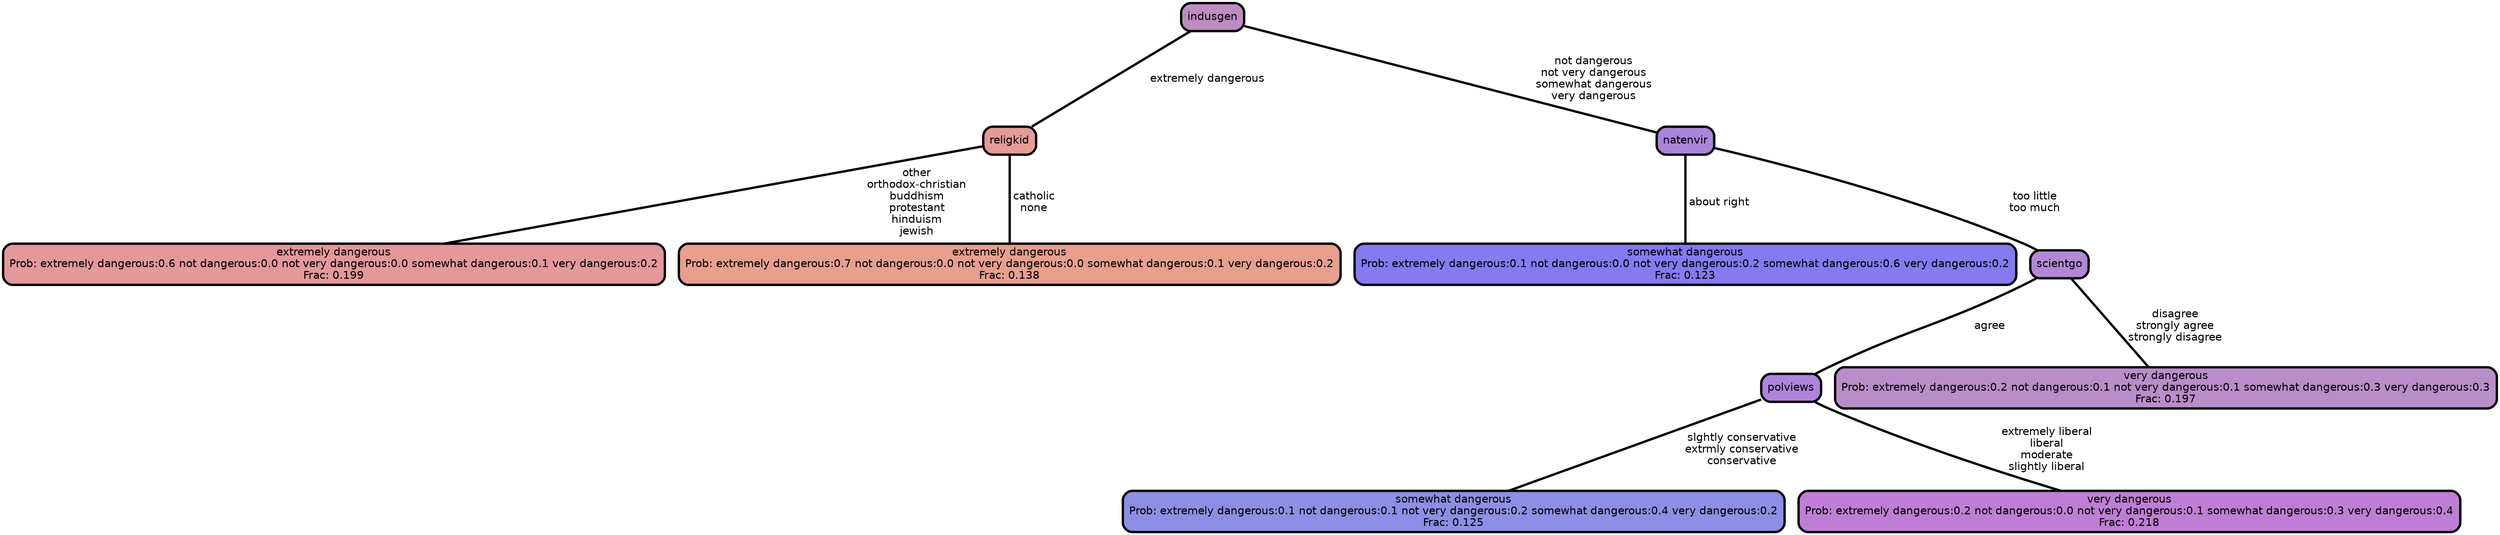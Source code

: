 graph Tree {
node [shape=box, style="filled, rounded",color="black",penwidth="3",fontcolor="black",                 fontname=helvetica] ;
graph [ranksep="0 equally", splines=straight,                 bgcolor=transparent, dpi=200] ;
edge [fontname=helvetica, color=black] ;
0 [label="extremely dangerous
Prob: extremely dangerous:0.6 not dangerous:0.0 not very dangerous:0.0 somewhat dangerous:0.1 very dangerous:0.2
Frac: 0.199", fillcolor="#e3989a"] ;
1 [label="religkid", fillcolor="#e49b95"] ;
2 [label="extremely dangerous
Prob: extremely dangerous:0.7 not dangerous:0.0 not very dangerous:0.0 somewhat dangerous:0.1 very dangerous:0.2
Frac: 0.138", fillcolor="#e79f8e"] ;
3 [label="indusgen", fillcolor="#bd8cc2"] ;
4 [label="somewhat dangerous
Prob: extremely dangerous:0.1 not dangerous:0.0 not very dangerous:0.2 somewhat dangerous:0.6 very dangerous:0.2
Frac: 0.123", fillcolor="#857af0"] ;
5 [label="natenvir", fillcolor="#a985d9"] ;
6 [label="somewhat dangerous
Prob: extremely dangerous:0.1 not dangerous:0.1 not very dangerous:0.2 somewhat dangerous:0.4 very dangerous:0.2
Frac: 0.125", fillcolor="#8e8ee5"] ;
7 [label="polviews", fillcolor="#ad84da"] ;
8 [label="very dangerous
Prob: extremely dangerous:0.2 not dangerous:0.0 not very dangerous:0.1 somewhat dangerous:0.3 very dangerous:0.4
Frac: 0.218", fillcolor="#bf7ed5"] ;
9 [label="scientgo", fillcolor="#b287d4"] ;
10 [label="very dangerous
Prob: extremely dangerous:0.2 not dangerous:0.1 not very dangerous:0.1 somewhat dangerous:0.3 very dangerous:0.3
Frac: 0.197", fillcolor="#b98dc9"] ;
1 -- 0 [label=" other\n orthodox-christian\n buddhism\n protestant\n hinduism\n jewish",penwidth=3] ;
1 -- 2 [label=" catholic\n none",penwidth=3] ;
3 -- 1 [label=" extremely dangerous",penwidth=3] ;
3 -- 5 [label=" not dangerous\n not very dangerous\n somewhat dangerous\n very dangerous",penwidth=3] ;
5 -- 4 [label=" about right",penwidth=3] ;
5 -- 9 [label=" too little\n too much",penwidth=3] ;
7 -- 6 [label=" slghtly conservative\n extrmly conservative\n conservative",penwidth=3] ;
7 -- 8 [label=" extremely liberal\n liberal\n moderate\n slightly liberal",penwidth=3] ;
9 -- 7 [label=" agree",penwidth=3] ;
9 -- 10 [label=" disagree\n strongly agree\n strongly disagree",penwidth=3] ;
{rank = same;}}